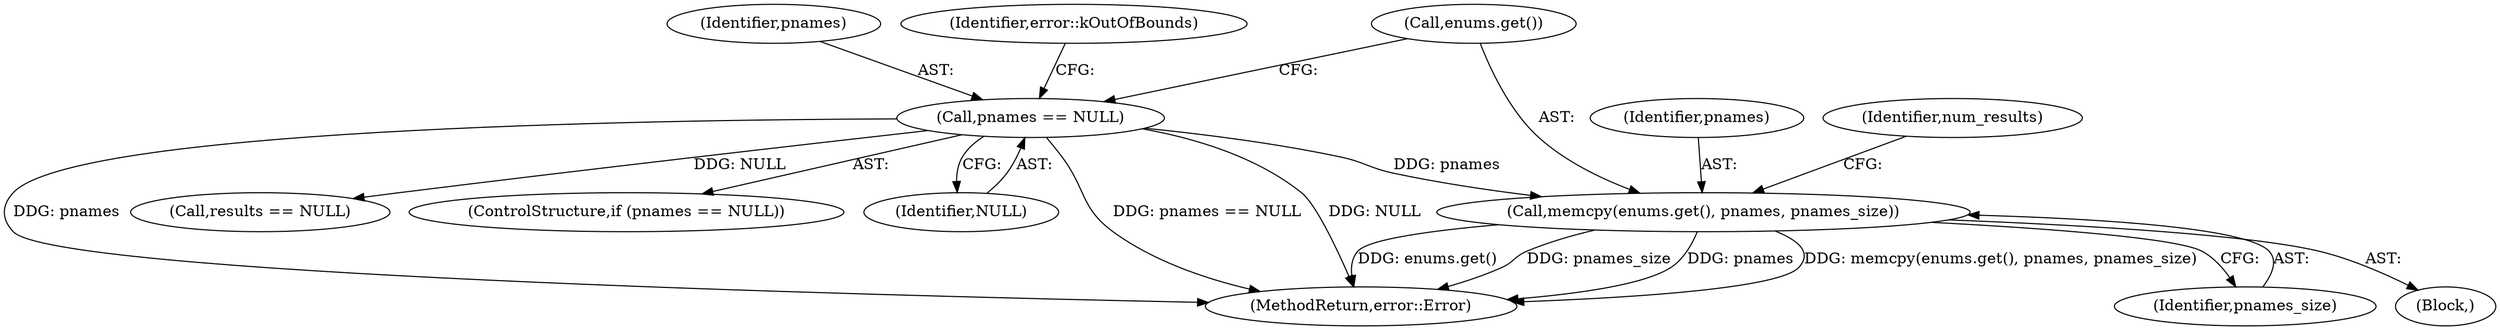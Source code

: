 digraph "0_Chrome_3aad1a37affb1ab70d1897f2b03eb8c077264984@API" {
"1000139" [label="(Call,memcpy(enums.get(), pnames, pnames_size))"];
"1000132" [label="(Call,pnames == NULL)"];
"1000297" [label="(MethodReturn,error::Error)"];
"1000133" [label="(Identifier,pnames)"];
"1000231" [label="(Call,results == NULL)"];
"1000139" [label="(Call,memcpy(enums.get(), pnames, pnames_size))"];
"1000137" [label="(Identifier,error::kOutOfBounds)"];
"1000140" [label="(Call,enums.get())"];
"1000131" [label="(ControlStructure,if (pnames == NULL))"];
"1000141" [label="(Identifier,pnames)"];
"1000142" [label="(Identifier,pnames_size)"];
"1000134" [label="(Identifier,NULL)"];
"1000103" [label="(Block,)"];
"1000132" [label="(Call,pnames == NULL)"];
"1000145" [label="(Identifier,num_results)"];
"1000139" -> "1000103"  [label="AST: "];
"1000139" -> "1000142"  [label="CFG: "];
"1000140" -> "1000139"  [label="AST: "];
"1000141" -> "1000139"  [label="AST: "];
"1000142" -> "1000139"  [label="AST: "];
"1000145" -> "1000139"  [label="CFG: "];
"1000139" -> "1000297"  [label="DDG: pnames_size"];
"1000139" -> "1000297"  [label="DDG: pnames"];
"1000139" -> "1000297"  [label="DDG: memcpy(enums.get(), pnames, pnames_size)"];
"1000139" -> "1000297"  [label="DDG: enums.get()"];
"1000132" -> "1000139"  [label="DDG: pnames"];
"1000132" -> "1000131"  [label="AST: "];
"1000132" -> "1000134"  [label="CFG: "];
"1000133" -> "1000132"  [label="AST: "];
"1000134" -> "1000132"  [label="AST: "];
"1000137" -> "1000132"  [label="CFG: "];
"1000140" -> "1000132"  [label="CFG: "];
"1000132" -> "1000297"  [label="DDG: pnames == NULL"];
"1000132" -> "1000297"  [label="DDG: NULL"];
"1000132" -> "1000297"  [label="DDG: pnames"];
"1000132" -> "1000231"  [label="DDG: NULL"];
}
